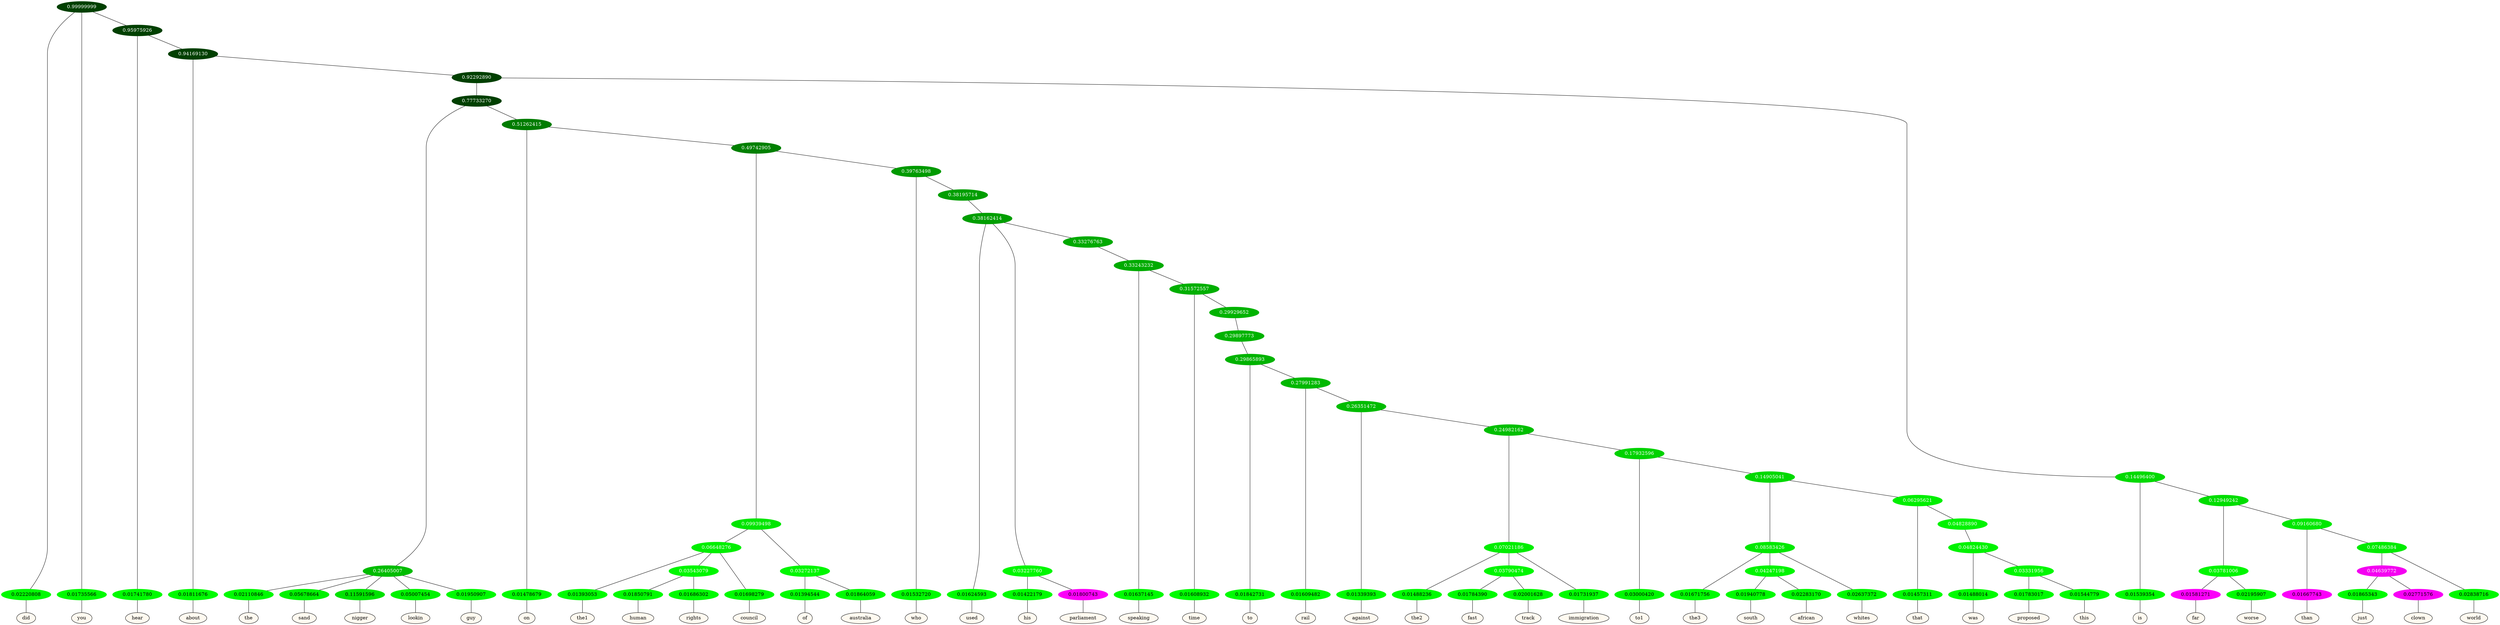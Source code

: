 graph {
	node [format=png height=0.15 nodesep=0.001 ordering=out overlap=prism overlap_scaling=0.01 ranksep=0.001 ratio=0.2 style=filled width=0.15]
	{
		rank=same
		a_w_1 [label=did color=black fillcolor=floralwhite style="filled,solid"]
		a_w_2 [label=you color=black fillcolor=floralwhite style="filled,solid"]
		a_w_4 [label=hear color=black fillcolor=floralwhite style="filled,solid"]
		a_w_6 [label=about color=black fillcolor=floralwhite style="filled,solid"]
		a_w_14 [label=the color=black fillcolor=floralwhite style="filled,solid"]
		a_w_15 [label=sand color=black fillcolor=floralwhite style="filled,solid"]
		a_w_16 [label=nigger color=black fillcolor=floralwhite style="filled,solid"]
		a_w_17 [label=lookin color=black fillcolor=floralwhite style="filled,solid"]
		a_w_18 [label=guy color=black fillcolor=floralwhite style="filled,solid"]
		a_w_19 [label=on color=black fillcolor=floralwhite style="filled,solid"]
		a_w_35 [label=the1 color=black fillcolor=floralwhite style="filled,solid"]
		a_w_43 [label=human color=black fillcolor=floralwhite style="filled,solid"]
		a_w_44 [label=rights color=black fillcolor=floralwhite style="filled,solid"]
		a_w_37 [label=council color=black fillcolor=floralwhite style="filled,solid"]
		a_w_38 [label=of color=black fillcolor=floralwhite style="filled,solid"]
		a_w_39 [label=australia color=black fillcolor=floralwhite style="filled,solid"]
		a_w_31 [label=who color=black fillcolor=floralwhite style="filled,solid"]
		a_w_45 [label=used color=black fillcolor=floralwhite style="filled,solid"]
		a_w_48 [label=his color=black fillcolor=floralwhite style="filled,solid"]
		a_w_49 [label=parliament color=black fillcolor=floralwhite style="filled,solid"]
		a_w_51 [label=speaking color=black fillcolor=floralwhite style="filled,solid"]
		a_w_53 [label=time color=black fillcolor=floralwhite style="filled,solid"]
		a_w_57 [label=to color=black fillcolor=floralwhite style="filled,solid"]
		a_w_59 [label=rail color=black fillcolor=floralwhite style="filled,solid"]
		a_w_61 [label=against color=black fillcolor=floralwhite style="filled,solid"]
		a_w_65 [label=the2 color=black fillcolor=floralwhite style="filled,solid"]
		a_w_70 [label=fast color=black fillcolor=floralwhite style="filled,solid"]
		a_w_71 [label=track color=black fillcolor=floralwhite style="filled,solid"]
		a_w_67 [label=immigration color=black fillcolor=floralwhite style="filled,solid"]
		a_w_68 [label=to1 color=black fillcolor=floralwhite style="filled,solid"]
		a_w_74 [label=the3 color=black fillcolor=floralwhite style="filled,solid"]
		a_w_79 [label=south color=black fillcolor=floralwhite style="filled,solid"]
		a_w_80 [label=african color=black fillcolor=floralwhite style="filled,solid"]
		a_w_76 [label=whites color=black fillcolor=floralwhite style="filled,solid"]
		a_w_77 [label=that color=black fillcolor=floralwhite style="filled,solid"]
		a_w_82 [label=was color=black fillcolor=floralwhite style="filled,solid"]
		a_w_84 [label=proposed color=black fillcolor=floralwhite style="filled,solid"]
		a_w_85 [label=this color=black fillcolor=floralwhite style="filled,solid"]
		a_w_12 [label=is color=black fillcolor=floralwhite style="filled,solid"]
		a_w_25 [label=far color=black fillcolor=floralwhite style="filled,solid"]
		a_w_26 [label=worse color=black fillcolor=floralwhite style="filled,solid"]
		a_w_27 [label=than color=black fillcolor=floralwhite style="filled,solid"]
		a_w_41 [label=just color=black fillcolor=floralwhite style="filled,solid"]
		a_w_42 [label=clown color=black fillcolor=floralwhite style="filled,solid"]
		a_w_34 [label=world color=black fillcolor=floralwhite style="filled,solid"]
	}
	a_n_1 -- a_w_1
	a_n_2 -- a_w_2
	a_n_4 -- a_w_4
	a_n_6 -- a_w_6
	a_n_14 -- a_w_14
	a_n_15 -- a_w_15
	a_n_16 -- a_w_16
	a_n_17 -- a_w_17
	a_n_18 -- a_w_18
	a_n_19 -- a_w_19
	a_n_35 -- a_w_35
	a_n_43 -- a_w_43
	a_n_44 -- a_w_44
	a_n_37 -- a_w_37
	a_n_38 -- a_w_38
	a_n_39 -- a_w_39
	a_n_31 -- a_w_31
	a_n_45 -- a_w_45
	a_n_48 -- a_w_48
	a_n_49 -- a_w_49
	a_n_51 -- a_w_51
	a_n_53 -- a_w_53
	a_n_57 -- a_w_57
	a_n_59 -- a_w_59
	a_n_61 -- a_w_61
	a_n_65 -- a_w_65
	a_n_70 -- a_w_70
	a_n_71 -- a_w_71
	a_n_67 -- a_w_67
	a_n_68 -- a_w_68
	a_n_74 -- a_w_74
	a_n_79 -- a_w_79
	a_n_80 -- a_w_80
	a_n_76 -- a_w_76
	a_n_77 -- a_w_77
	a_n_82 -- a_w_82
	a_n_84 -- a_w_84
	a_n_85 -- a_w_85
	a_n_12 -- a_w_12
	a_n_25 -- a_w_25
	a_n_26 -- a_w_26
	a_n_27 -- a_w_27
	a_n_41 -- a_w_41
	a_n_42 -- a_w_42
	a_n_34 -- a_w_34
	{
		rank=same
		a_n_1 [label=0.02220808 color="0.334 1.000 0.978" fontcolor=black]
		a_n_2 [label=0.01735566 color="0.334 1.000 0.983" fontcolor=black]
		a_n_4 [label=0.01741780 color="0.334 1.000 0.983" fontcolor=black]
		a_n_6 [label=0.01811676 color="0.334 1.000 0.982" fontcolor=black]
		a_n_14 [label=0.02110846 color="0.334 1.000 0.979" fontcolor=black]
		a_n_15 [label=0.05678664 color="0.334 1.000 0.943" fontcolor=black]
		a_n_16 [label=0.11591596 color="0.334 1.000 0.884" fontcolor=black]
		a_n_17 [label=0.05007454 color="0.334 1.000 0.950" fontcolor=black]
		a_n_18 [label=0.01950907 color="0.334 1.000 0.980" fontcolor=black]
		a_n_19 [label=0.01478679 color="0.334 1.000 0.985" fontcolor=black]
		a_n_35 [label=0.01393053 color="0.334 1.000 0.986" fontcolor=black]
		a_n_43 [label=0.01850791 color="0.334 1.000 0.981" fontcolor=black]
		a_n_44 [label=0.01686302 color="0.334 1.000 0.983" fontcolor=black]
		a_n_37 [label=0.01698279 color="0.334 1.000 0.983" fontcolor=black]
		a_n_38 [label=0.01394544 color="0.334 1.000 0.986" fontcolor=black]
		a_n_39 [label=0.01864059 color="0.334 1.000 0.981" fontcolor=black]
		a_n_31 [label=0.01532720 color="0.334 1.000 0.985" fontcolor=black]
		a_n_45 [label=0.01624593 color="0.334 1.000 0.984" fontcolor=black]
		a_n_48 [label=0.01422179 color="0.334 1.000 0.986" fontcolor=black]
		a_n_49 [label=0.01800743 color="0.835 1.000 0.982" fontcolor=black]
		a_n_51 [label=0.01637145 color="0.334 1.000 0.984" fontcolor=black]
		a_n_53 [label=0.01608932 color="0.334 1.000 0.984" fontcolor=black]
		a_n_57 [label=0.01842731 color="0.334 1.000 0.982" fontcolor=black]
		a_n_59 [label=0.01609482 color="0.334 1.000 0.984" fontcolor=black]
		a_n_61 [label=0.01339393 color="0.334 1.000 0.987" fontcolor=black]
		a_n_65 [label=0.01488236 color="0.334 1.000 0.985" fontcolor=black]
		a_n_70 [label=0.01784390 color="0.334 1.000 0.982" fontcolor=black]
		a_n_71 [label=0.02001628 color="0.334 1.000 0.980" fontcolor=black]
		a_n_67 [label=0.01731937 color="0.334 1.000 0.983" fontcolor=black]
		a_n_68 [label=0.03000420 color="0.334 1.000 0.970" fontcolor=black]
		a_n_74 [label=0.01671756 color="0.334 1.000 0.983" fontcolor=black]
		a_n_79 [label=0.01940778 color="0.334 1.000 0.981" fontcolor=black]
		a_n_80 [label=0.02283170 color="0.334 1.000 0.977" fontcolor=black]
		a_n_76 [label=0.02637372 color="0.334 1.000 0.974" fontcolor=black]
		a_n_77 [label=0.01457311 color="0.334 1.000 0.985" fontcolor=black]
		a_n_82 [label=0.01488014 color="0.334 1.000 0.985" fontcolor=black]
		a_n_84 [label=0.01783017 color="0.334 1.000 0.982" fontcolor=black]
		a_n_85 [label=0.01544779 color="0.334 1.000 0.985" fontcolor=black]
		a_n_12 [label=0.01539354 color="0.334 1.000 0.985" fontcolor=black]
		a_n_25 [label=0.01581271 color="0.835 1.000 0.984" fontcolor=black]
		a_n_26 [label=0.02195907 color="0.334 1.000 0.978" fontcolor=black]
		a_n_27 [label=0.01667743 color="0.835 1.000 0.983" fontcolor=black]
		a_n_41 [label=0.01865343 color="0.334 1.000 0.981" fontcolor=black]
		a_n_42 [label=0.02771576 color="0.835 1.000 0.972" fontcolor=black]
		a_n_34 [label=0.02838716 color="0.334 1.000 0.972" fontcolor=black]
	}
	a_n_0 [label=0.99999999 color="0.334 1.000 0.250" fontcolor=grey99]
	a_n_0 -- a_n_1
	a_n_0 -- a_n_2
	a_n_3 [label=0.95975926 color="0.334 1.000 0.250" fontcolor=grey99]
	a_n_0 -- a_n_3
	a_n_3 -- a_n_4
	a_n_5 [label=0.94169130 color="0.334 1.000 0.250" fontcolor=grey99]
	a_n_3 -- a_n_5
	a_n_5 -- a_n_6
	a_n_7 [label=0.92292890 color="0.334 1.000 0.250" fontcolor=grey99]
	a_n_5 -- a_n_7
	a_n_8 [label=0.77733270 color="0.334 1.000 0.250" fontcolor=grey99]
	a_n_7 -- a_n_8
	a_n_9 [label=0.14496400 color="0.334 1.000 0.855" fontcolor=grey99]
	a_n_7 -- a_n_9
	a_n_10 [label=0.26405007 color="0.334 1.000 0.736" fontcolor=grey99]
	a_n_8 -- a_n_10
	a_n_11 [label=0.51262415 color="0.334 1.000 0.487" fontcolor=grey99]
	a_n_8 -- a_n_11
	a_n_9 -- a_n_12
	a_n_13 [label=0.12949242 color="0.334 1.000 0.871" fontcolor=grey99]
	a_n_9 -- a_n_13
	a_n_10 -- a_n_14
	a_n_10 -- a_n_15
	a_n_10 -- a_n_16
	a_n_10 -- a_n_17
	a_n_10 -- a_n_18
	a_n_11 -- a_n_19
	a_n_20 [label=0.49742905 color="0.334 1.000 0.503" fontcolor=grey99]
	a_n_11 -- a_n_20
	a_n_21 [label=0.03781006 color="0.334 1.000 0.962" fontcolor=grey99]
	a_n_13 -- a_n_21
	a_n_22 [label=0.09160680 color="0.334 1.000 0.908" fontcolor=grey99]
	a_n_13 -- a_n_22
	a_n_23 [label=0.09939498 color="0.334 1.000 0.901" fontcolor=grey99]
	a_n_20 -- a_n_23
	a_n_24 [label=0.39763498 color="0.334 1.000 0.602" fontcolor=grey99]
	a_n_20 -- a_n_24
	a_n_21 -- a_n_25
	a_n_21 -- a_n_26
	a_n_22 -- a_n_27
	a_n_28 [label=0.07486384 color="0.334 1.000 0.925" fontcolor=grey99]
	a_n_22 -- a_n_28
	a_n_29 [label=0.06648276 color="0.334 1.000 0.934" fontcolor=grey99]
	a_n_23 -- a_n_29
	a_n_30 [label=0.03272137 color="0.334 1.000 0.967" fontcolor=grey99]
	a_n_23 -- a_n_30
	a_n_24 -- a_n_31
	a_n_32 [label=0.38195714 color="0.334 1.000 0.618" fontcolor=grey99]
	a_n_24 -- a_n_32
	a_n_33 [label=0.04639772 color="0.835 1.000 0.954" fontcolor=grey99]
	a_n_28 -- a_n_33
	a_n_28 -- a_n_34
	a_n_29 -- a_n_35
	a_n_36 [label=0.03543079 color="0.334 1.000 0.965" fontcolor=grey99]
	a_n_29 -- a_n_36
	a_n_29 -- a_n_37
	a_n_30 -- a_n_38
	a_n_30 -- a_n_39
	a_n_40 [label=0.38162414 color="0.334 1.000 0.618" fontcolor=grey99]
	a_n_32 -- a_n_40
	a_n_33 -- a_n_41
	a_n_33 -- a_n_42
	a_n_36 -- a_n_43
	a_n_36 -- a_n_44
	a_n_40 -- a_n_45
	a_n_46 [label=0.03227760 color="0.334 1.000 0.968" fontcolor=grey99]
	a_n_40 -- a_n_46
	a_n_47 [label=0.33276763 color="0.334 1.000 0.667" fontcolor=grey99]
	a_n_40 -- a_n_47
	a_n_46 -- a_n_48
	a_n_46 -- a_n_49
	a_n_50 [label=0.33243232 color="0.334 1.000 0.668" fontcolor=grey99]
	a_n_47 -- a_n_50
	a_n_50 -- a_n_51
	a_n_52 [label=0.31572557 color="0.334 1.000 0.684" fontcolor=grey99]
	a_n_50 -- a_n_52
	a_n_52 -- a_n_53
	a_n_54 [label=0.29929652 color="0.334 1.000 0.701" fontcolor=grey99]
	a_n_52 -- a_n_54
	a_n_55 [label=0.29897773 color="0.334 1.000 0.701" fontcolor=grey99]
	a_n_54 -- a_n_55
	a_n_56 [label=0.29865893 color="0.334 1.000 0.701" fontcolor=grey99]
	a_n_55 -- a_n_56
	a_n_56 -- a_n_57
	a_n_58 [label=0.27991283 color="0.334 1.000 0.720" fontcolor=grey99]
	a_n_56 -- a_n_58
	a_n_58 -- a_n_59
	a_n_60 [label=0.26351472 color="0.334 1.000 0.736" fontcolor=grey99]
	a_n_58 -- a_n_60
	a_n_60 -- a_n_61
	a_n_62 [label=0.24982162 color="0.334 1.000 0.750" fontcolor=grey99]
	a_n_60 -- a_n_62
	a_n_63 [label=0.07021186 color="0.334 1.000 0.930" fontcolor=grey99]
	a_n_62 -- a_n_63
	a_n_64 [label=0.17932596 color="0.334 1.000 0.821" fontcolor=grey99]
	a_n_62 -- a_n_64
	a_n_63 -- a_n_65
	a_n_66 [label=0.03790474 color="0.334 1.000 0.962" fontcolor=grey99]
	a_n_63 -- a_n_66
	a_n_63 -- a_n_67
	a_n_64 -- a_n_68
	a_n_69 [label=0.14905041 color="0.334 1.000 0.851" fontcolor=grey99]
	a_n_64 -- a_n_69
	a_n_66 -- a_n_70
	a_n_66 -- a_n_71
	a_n_72 [label=0.08583426 color="0.334 1.000 0.914" fontcolor=grey99]
	a_n_69 -- a_n_72
	a_n_73 [label=0.06295621 color="0.334 1.000 0.937" fontcolor=grey99]
	a_n_69 -- a_n_73
	a_n_72 -- a_n_74
	a_n_75 [label=0.04247198 color="0.334 1.000 0.958" fontcolor=grey99]
	a_n_72 -- a_n_75
	a_n_72 -- a_n_76
	a_n_73 -- a_n_77
	a_n_78 [label=0.04828890 color="0.334 1.000 0.952" fontcolor=grey99]
	a_n_73 -- a_n_78
	a_n_75 -- a_n_79
	a_n_75 -- a_n_80
	a_n_81 [label=0.04824430 color="0.334 1.000 0.952" fontcolor=grey99]
	a_n_78 -- a_n_81
	a_n_81 -- a_n_82
	a_n_83 [label=0.03331956 color="0.334 1.000 0.967" fontcolor=grey99]
	a_n_81 -- a_n_83
	a_n_83 -- a_n_84
	a_n_83 -- a_n_85
}
